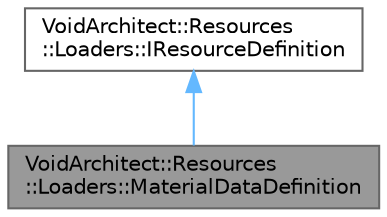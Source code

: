 digraph "VoidArchitect::Resources::Loaders::MaterialDataDefinition"
{
 // LATEX_PDF_SIZE
  bgcolor="transparent";
  edge [fontname=Helvetica,fontsize=10,labelfontname=Helvetica,labelfontsize=10];
  node [fontname=Helvetica,fontsize=10,shape=box,height=0.2,width=0.4];
  Node1 [id="Node000001",label="VoidArchitect::Resources\l::Loaders::MaterialDataDefinition",height=0.2,width=0.4,color="gray40", fillcolor="grey60", style="filled", fontcolor="black",tooltip=" "];
  Node2 -> Node1 [id="edge2_Node000001_Node000002",dir="back",color="steelblue1",style="solid",tooltip=" "];
  Node2 [id="Node000002",label="VoidArchitect::Resources\l::Loaders::IResourceDefinition",height=0.2,width=0.4,color="gray40", fillcolor="white", style="filled",URL="$class_void_architect_1_1_resources_1_1_loaders_1_1_i_resource_definition.html",tooltip=" "];
}
